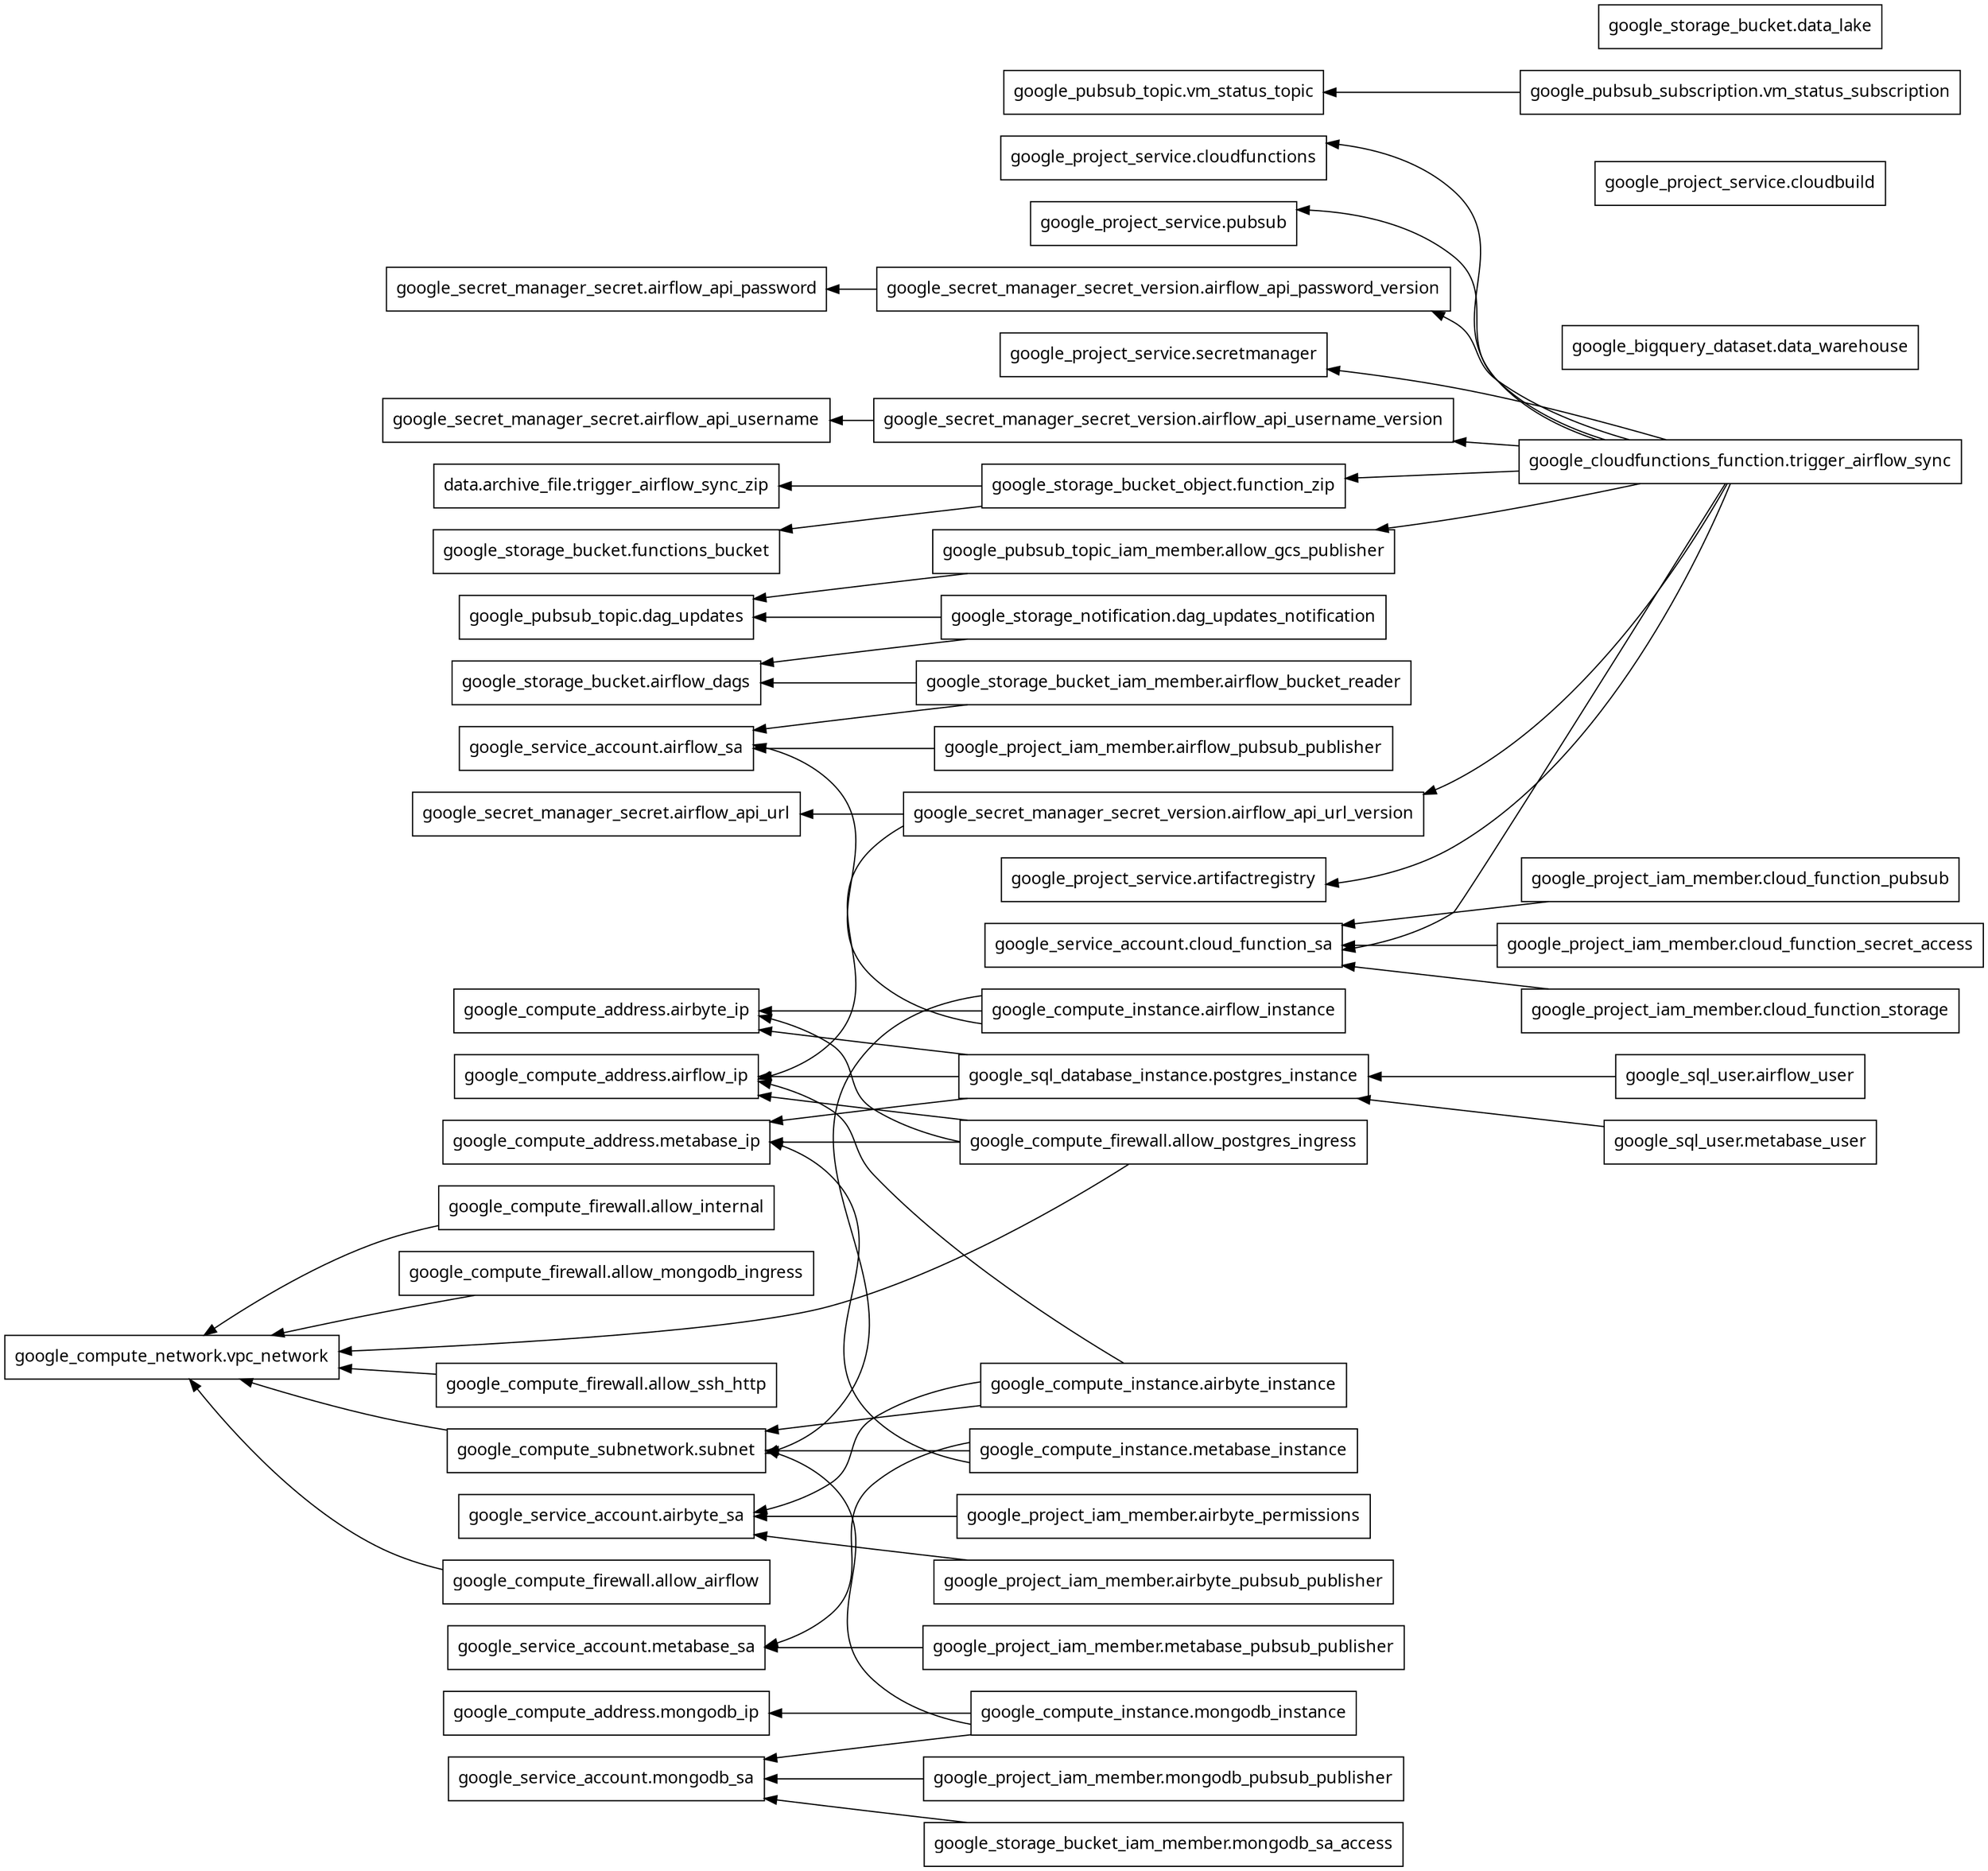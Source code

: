 digraph G {
  rankdir = "RL";
  node [shape = rect, fontname = "sans-serif"];
  "data.archive_file.trigger_airflow_sync_zip" [label="data.archive_file.trigger_airflow_sync_zip"];
  "google_bigquery_dataset.data_warehouse" [label="google_bigquery_dataset.data_warehouse"];
  "google_cloudfunctions_function.trigger_airflow_sync" [label="google_cloudfunctions_function.trigger_airflow_sync"];
  "google_compute_address.airbyte_ip" [label="google_compute_address.airbyte_ip"];
  "google_compute_address.airflow_ip" [label="google_compute_address.airflow_ip"];
  "google_compute_address.metabase_ip" [label="google_compute_address.metabase_ip"];
  "google_compute_address.mongodb_ip" [label="google_compute_address.mongodb_ip"];
  "google_compute_firewall.allow_airflow" [label="google_compute_firewall.allow_airflow"];
  "google_compute_firewall.allow_internal" [label="google_compute_firewall.allow_internal"];
  "google_compute_firewall.allow_mongodb_ingress" [label="google_compute_firewall.allow_mongodb_ingress"];
  "google_compute_firewall.allow_postgres_ingress" [label="google_compute_firewall.allow_postgres_ingress"];
  "google_compute_firewall.allow_ssh_http" [label="google_compute_firewall.allow_ssh_http"];
  "google_compute_instance.airbyte_instance" [label="google_compute_instance.airbyte_instance"];
  "google_compute_instance.airflow_instance" [label="google_compute_instance.airflow_instance"];
  "google_compute_instance.metabase_instance" [label="google_compute_instance.metabase_instance"];
  "google_compute_instance.mongodb_instance" [label="google_compute_instance.mongodb_instance"];
  "google_compute_network.vpc_network" [label="google_compute_network.vpc_network"];
  "google_compute_subnetwork.subnet" [label="google_compute_subnetwork.subnet"];
  "google_project_iam_member.airbyte_permissions" [label="google_project_iam_member.airbyte_permissions"];
  "google_project_iam_member.airbyte_pubsub_publisher" [label="google_project_iam_member.airbyte_pubsub_publisher"];
  "google_project_iam_member.airflow_pubsub_publisher" [label="google_project_iam_member.airflow_pubsub_publisher"];
  "google_project_iam_member.cloud_function_pubsub" [label="google_project_iam_member.cloud_function_pubsub"];
  "google_project_iam_member.cloud_function_secret_access" [label="google_project_iam_member.cloud_function_secret_access"];
  "google_project_iam_member.cloud_function_storage" [label="google_project_iam_member.cloud_function_storage"];
  "google_project_iam_member.metabase_pubsub_publisher" [label="google_project_iam_member.metabase_pubsub_publisher"];
  "google_project_iam_member.mongodb_pubsub_publisher" [label="google_project_iam_member.mongodb_pubsub_publisher"];
  "google_project_service.artifactregistry" [label="google_project_service.artifactregistry"];
  "google_project_service.cloudbuild" [label="google_project_service.cloudbuild"];
  "google_project_service.cloudfunctions" [label="google_project_service.cloudfunctions"];
  "google_project_service.pubsub" [label="google_project_service.pubsub"];
  "google_project_service.secretmanager" [label="google_project_service.secretmanager"];
  "google_pubsub_subscription.vm_status_subscription" [label="google_pubsub_subscription.vm_status_subscription"];
  "google_pubsub_topic.dag_updates" [label="google_pubsub_topic.dag_updates"];
  "google_pubsub_topic.vm_status_topic" [label="google_pubsub_topic.vm_status_topic"];
  "google_pubsub_topic_iam_member.allow_gcs_publisher" [label="google_pubsub_topic_iam_member.allow_gcs_publisher"];
  "google_secret_manager_secret.airflow_api_password" [label="google_secret_manager_secret.airflow_api_password"];
  "google_secret_manager_secret.airflow_api_url" [label="google_secret_manager_secret.airflow_api_url"];
  "google_secret_manager_secret.airflow_api_username" [label="google_secret_manager_secret.airflow_api_username"];
  "google_secret_manager_secret_version.airflow_api_password_version" [label="google_secret_manager_secret_version.airflow_api_password_version"];
  "google_secret_manager_secret_version.airflow_api_url_version" [label="google_secret_manager_secret_version.airflow_api_url_version"];
  "google_secret_manager_secret_version.airflow_api_username_version" [label="google_secret_manager_secret_version.airflow_api_username_version"];
  "google_service_account.airbyte_sa" [label="google_service_account.airbyte_sa"];
  "google_service_account.airflow_sa" [label="google_service_account.airflow_sa"];
  "google_service_account.cloud_function_sa" [label="google_service_account.cloud_function_sa"];
  "google_service_account.metabase_sa" [label="google_service_account.metabase_sa"];
  "google_service_account.mongodb_sa" [label="google_service_account.mongodb_sa"];
  "google_sql_database_instance.postgres_instance" [label="google_sql_database_instance.postgres_instance"];
  "google_sql_user.airflow_user" [label="google_sql_user.airflow_user"];
  "google_sql_user.metabase_user" [label="google_sql_user.metabase_user"];
  "google_storage_bucket.airflow_dags" [label="google_storage_bucket.airflow_dags"];
  "google_storage_bucket.data_lake" [label="google_storage_bucket.data_lake"];
  "google_storage_bucket.functions_bucket" [label="google_storage_bucket.functions_bucket"];
  "google_storage_bucket_iam_member.airflow_bucket_reader" [label="google_storage_bucket_iam_member.airflow_bucket_reader"];
  "google_storage_bucket_iam_member.mongodb_sa_access" [label="google_storage_bucket_iam_member.mongodb_sa_access"];
  "google_storage_bucket_object.function_zip" [label="google_storage_bucket_object.function_zip"];
  "google_storage_notification.dag_updates_notification" [label="google_storage_notification.dag_updates_notification"];
  "google_cloudfunctions_function.trigger_airflow_sync" -> "google_project_service.artifactregistry";
  "google_cloudfunctions_function.trigger_airflow_sync" -> "google_project_service.cloudfunctions";
  "google_cloudfunctions_function.trigger_airflow_sync" -> "google_project_service.pubsub";
  "google_cloudfunctions_function.trigger_airflow_sync" -> "google_project_service.secretmanager";
  "google_cloudfunctions_function.trigger_airflow_sync" -> "google_pubsub_topic_iam_member.allow_gcs_publisher";
  "google_cloudfunctions_function.trigger_airflow_sync" -> "google_secret_manager_secret_version.airflow_api_password_version";
  "google_cloudfunctions_function.trigger_airflow_sync" -> "google_secret_manager_secret_version.airflow_api_url_version";
  "google_cloudfunctions_function.trigger_airflow_sync" -> "google_secret_manager_secret_version.airflow_api_username_version";
  "google_cloudfunctions_function.trigger_airflow_sync" -> "google_service_account.cloud_function_sa";
  "google_cloudfunctions_function.trigger_airflow_sync" -> "google_storage_bucket_object.function_zip";
  "google_compute_firewall.allow_airflow" -> "google_compute_network.vpc_network";
  "google_compute_firewall.allow_internal" -> "google_compute_network.vpc_network";
  "google_compute_firewall.allow_mongodb_ingress" -> "google_compute_network.vpc_network";
  "google_compute_firewall.allow_postgres_ingress" -> "google_compute_address.airbyte_ip";
  "google_compute_firewall.allow_postgres_ingress" -> "google_compute_address.airflow_ip";
  "google_compute_firewall.allow_postgres_ingress" -> "google_compute_address.metabase_ip";
  "google_compute_firewall.allow_postgres_ingress" -> "google_compute_network.vpc_network";
  "google_compute_firewall.allow_ssh_http" -> "google_compute_network.vpc_network";
  "google_compute_instance.airbyte_instance" -> "google_compute_address.airflow_ip";
  "google_compute_instance.airbyte_instance" -> "google_compute_subnetwork.subnet";
  "google_compute_instance.airbyte_instance" -> "google_service_account.airbyte_sa";
  "google_compute_instance.airflow_instance" -> "google_compute_address.airbyte_ip";
  "google_compute_instance.airflow_instance" -> "google_compute_subnetwork.subnet";
  "google_compute_instance.airflow_instance" -> "google_service_account.airflow_sa";
  "google_compute_instance.metabase_instance" -> "google_compute_address.metabase_ip";
  "google_compute_instance.metabase_instance" -> "google_compute_subnetwork.subnet";
  "google_compute_instance.metabase_instance" -> "google_service_account.metabase_sa";
  "google_compute_instance.mongodb_instance" -> "google_compute_address.mongodb_ip";
  "google_compute_instance.mongodb_instance" -> "google_compute_subnetwork.subnet";
  "google_compute_instance.mongodb_instance" -> "google_service_account.mongodb_sa";
  "google_compute_subnetwork.subnet" -> "google_compute_network.vpc_network";
  "google_project_iam_member.airbyte_permissions" -> "google_service_account.airbyte_sa";
  "google_project_iam_member.airbyte_pubsub_publisher" -> "google_service_account.airbyte_sa";
  "google_project_iam_member.airflow_pubsub_publisher" -> "google_service_account.airflow_sa";
  "google_project_iam_member.cloud_function_pubsub" -> "google_service_account.cloud_function_sa";
  "google_project_iam_member.cloud_function_secret_access" -> "google_service_account.cloud_function_sa";
  "google_project_iam_member.cloud_function_storage" -> "google_service_account.cloud_function_sa";
  "google_project_iam_member.metabase_pubsub_publisher" -> "google_service_account.metabase_sa";
  "google_project_iam_member.mongodb_pubsub_publisher" -> "google_service_account.mongodb_sa";
  "google_pubsub_subscription.vm_status_subscription" -> "google_pubsub_topic.vm_status_topic";
  "google_pubsub_topic_iam_member.allow_gcs_publisher" -> "google_pubsub_topic.dag_updates";
  "google_secret_manager_secret_version.airflow_api_password_version" -> "google_secret_manager_secret.airflow_api_password";
  "google_secret_manager_secret_version.airflow_api_url_version" -> "google_compute_address.airflow_ip";
  "google_secret_manager_secret_version.airflow_api_url_version" -> "google_secret_manager_secret.airflow_api_url";
  "google_secret_manager_secret_version.airflow_api_username_version" -> "google_secret_manager_secret.airflow_api_username";
  "google_sql_database_instance.postgres_instance" -> "google_compute_address.airbyte_ip";
  "google_sql_database_instance.postgres_instance" -> "google_compute_address.airflow_ip";
  "google_sql_database_instance.postgres_instance" -> "google_compute_address.metabase_ip";
  "google_sql_user.airflow_user" -> "google_sql_database_instance.postgres_instance";
  "google_sql_user.metabase_user" -> "google_sql_database_instance.postgres_instance";
  "google_storage_bucket_iam_member.airflow_bucket_reader" -> "google_service_account.airflow_sa";
  "google_storage_bucket_iam_member.airflow_bucket_reader" -> "google_storage_bucket.airflow_dags";
  "google_storage_bucket_iam_member.mongodb_sa_access" -> "google_service_account.mongodb_sa";
  "google_storage_bucket_object.function_zip" -> "data.archive_file.trigger_airflow_sync_zip";
  "google_storage_bucket_object.function_zip" -> "google_storage_bucket.functions_bucket";
  "google_storage_notification.dag_updates_notification" -> "google_pubsub_topic.dag_updates";
  "google_storage_notification.dag_updates_notification" -> "google_storage_bucket.airflow_dags";
}
